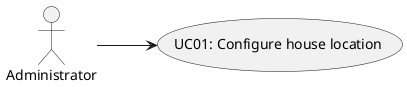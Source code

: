 @startuml
'https://plantuml.com/use-case-diagram

left to right direction

Actor Administrator as admin

usecase "UC01: Configure house location" as UC1

admin --> UC1

@endumlduml